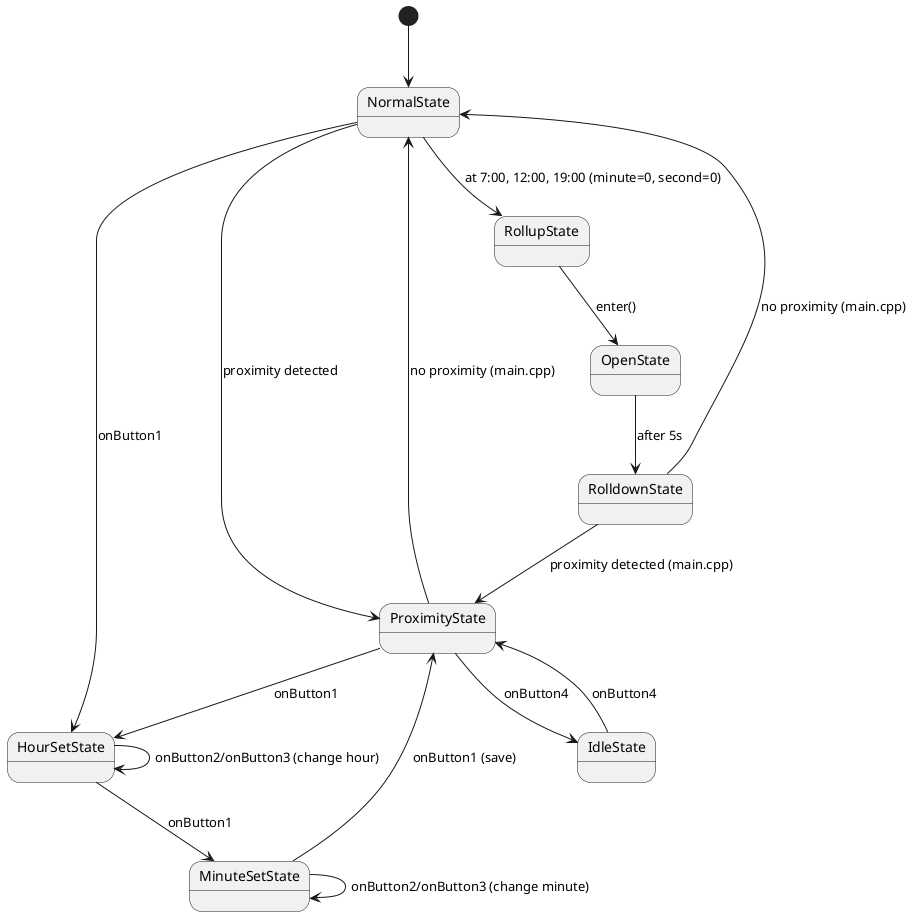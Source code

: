 @startuml catfeeder_states

[*] --> NormalState
NormalState --> RollupState : at 7:00, 12:00, 19:00 (minute=0, second=0)
NormalState --> HourSetState : onButton1
NormalState --> ProximityState : proximity detected

RollupState --> OpenState : enter()
OpenState --> RolldownState : after 5s
RolldownState --> ProximityState : proximity detected (main.cpp)
RolldownState --> NormalState : no proximity (main.cpp)

HourSetState --> MinuteSetState : onButton1
HourSetState --> HourSetState : onButton2/onButton3 (change hour)
MinuteSetState --> ProximityState : onButton1 (save)
MinuteSetState --> MinuteSetState : onButton2/onButton3 (change minute)

ProximityState --> HourSetState : onButton1
ProximityState --> NormalState : no proximity (main.cpp)
ProximityState --> IdleState : onButton4

IdleState --> ProximityState : onButton4

@enduml
